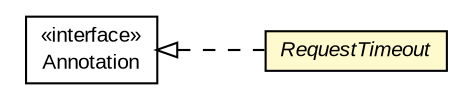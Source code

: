 #!/usr/local/bin/dot
#
# Class diagram 
# Generated by UMLGraph version R5_6-24-gf6e263 (http://www.umlgraph.org/)
#

digraph G {
	edge [fontname="arial",fontsize=10,labelfontname="arial",labelfontsize=10];
	node [fontname="arial",fontsize=10,shape=plaintext];
	nodesep=0.25;
	ranksep=0.5;
	rankdir=LR;
	// com.gwtplatform.dispatch.rest.client.RequestTimeout
	c445736 [label=<<table title="com.gwtplatform.dispatch.rest.client.RequestTimeout" border="0" cellborder="1" cellspacing="0" cellpadding="2" port="p" bgcolor="lemonChiffon" href="./RequestTimeout.html">
		<tr><td><table border="0" cellspacing="0" cellpadding="1">
<tr><td align="center" balign="center"><font face="arial italic"> RequestTimeout </font></td></tr>
		</table></td></tr>
		</table>>, URL="./RequestTimeout.html", fontname="arial", fontcolor="black", fontsize=10.0];
	//com.gwtplatform.dispatch.rest.client.RequestTimeout implements java.lang.annotation.Annotation
	c446148:p -> c445736:p [dir=back,arrowtail=empty,style=dashed];
	// java.lang.annotation.Annotation
	c446148 [label=<<table title="java.lang.annotation.Annotation" border="0" cellborder="1" cellspacing="0" cellpadding="2" port="p" href="http://download.oracle.com/javase/6/docs/api/java/lang/annotation/Annotation.html">
		<tr><td><table border="0" cellspacing="0" cellpadding="1">
<tr><td align="center" balign="center"> &#171;interface&#187; </td></tr>
<tr><td align="center" balign="center"> Annotation </td></tr>
		</table></td></tr>
		</table>>, URL="http://download.oracle.com/javase/6/docs/api/java/lang/annotation/Annotation.html", fontname="arial", fontcolor="black", fontsize=10.0];
}

